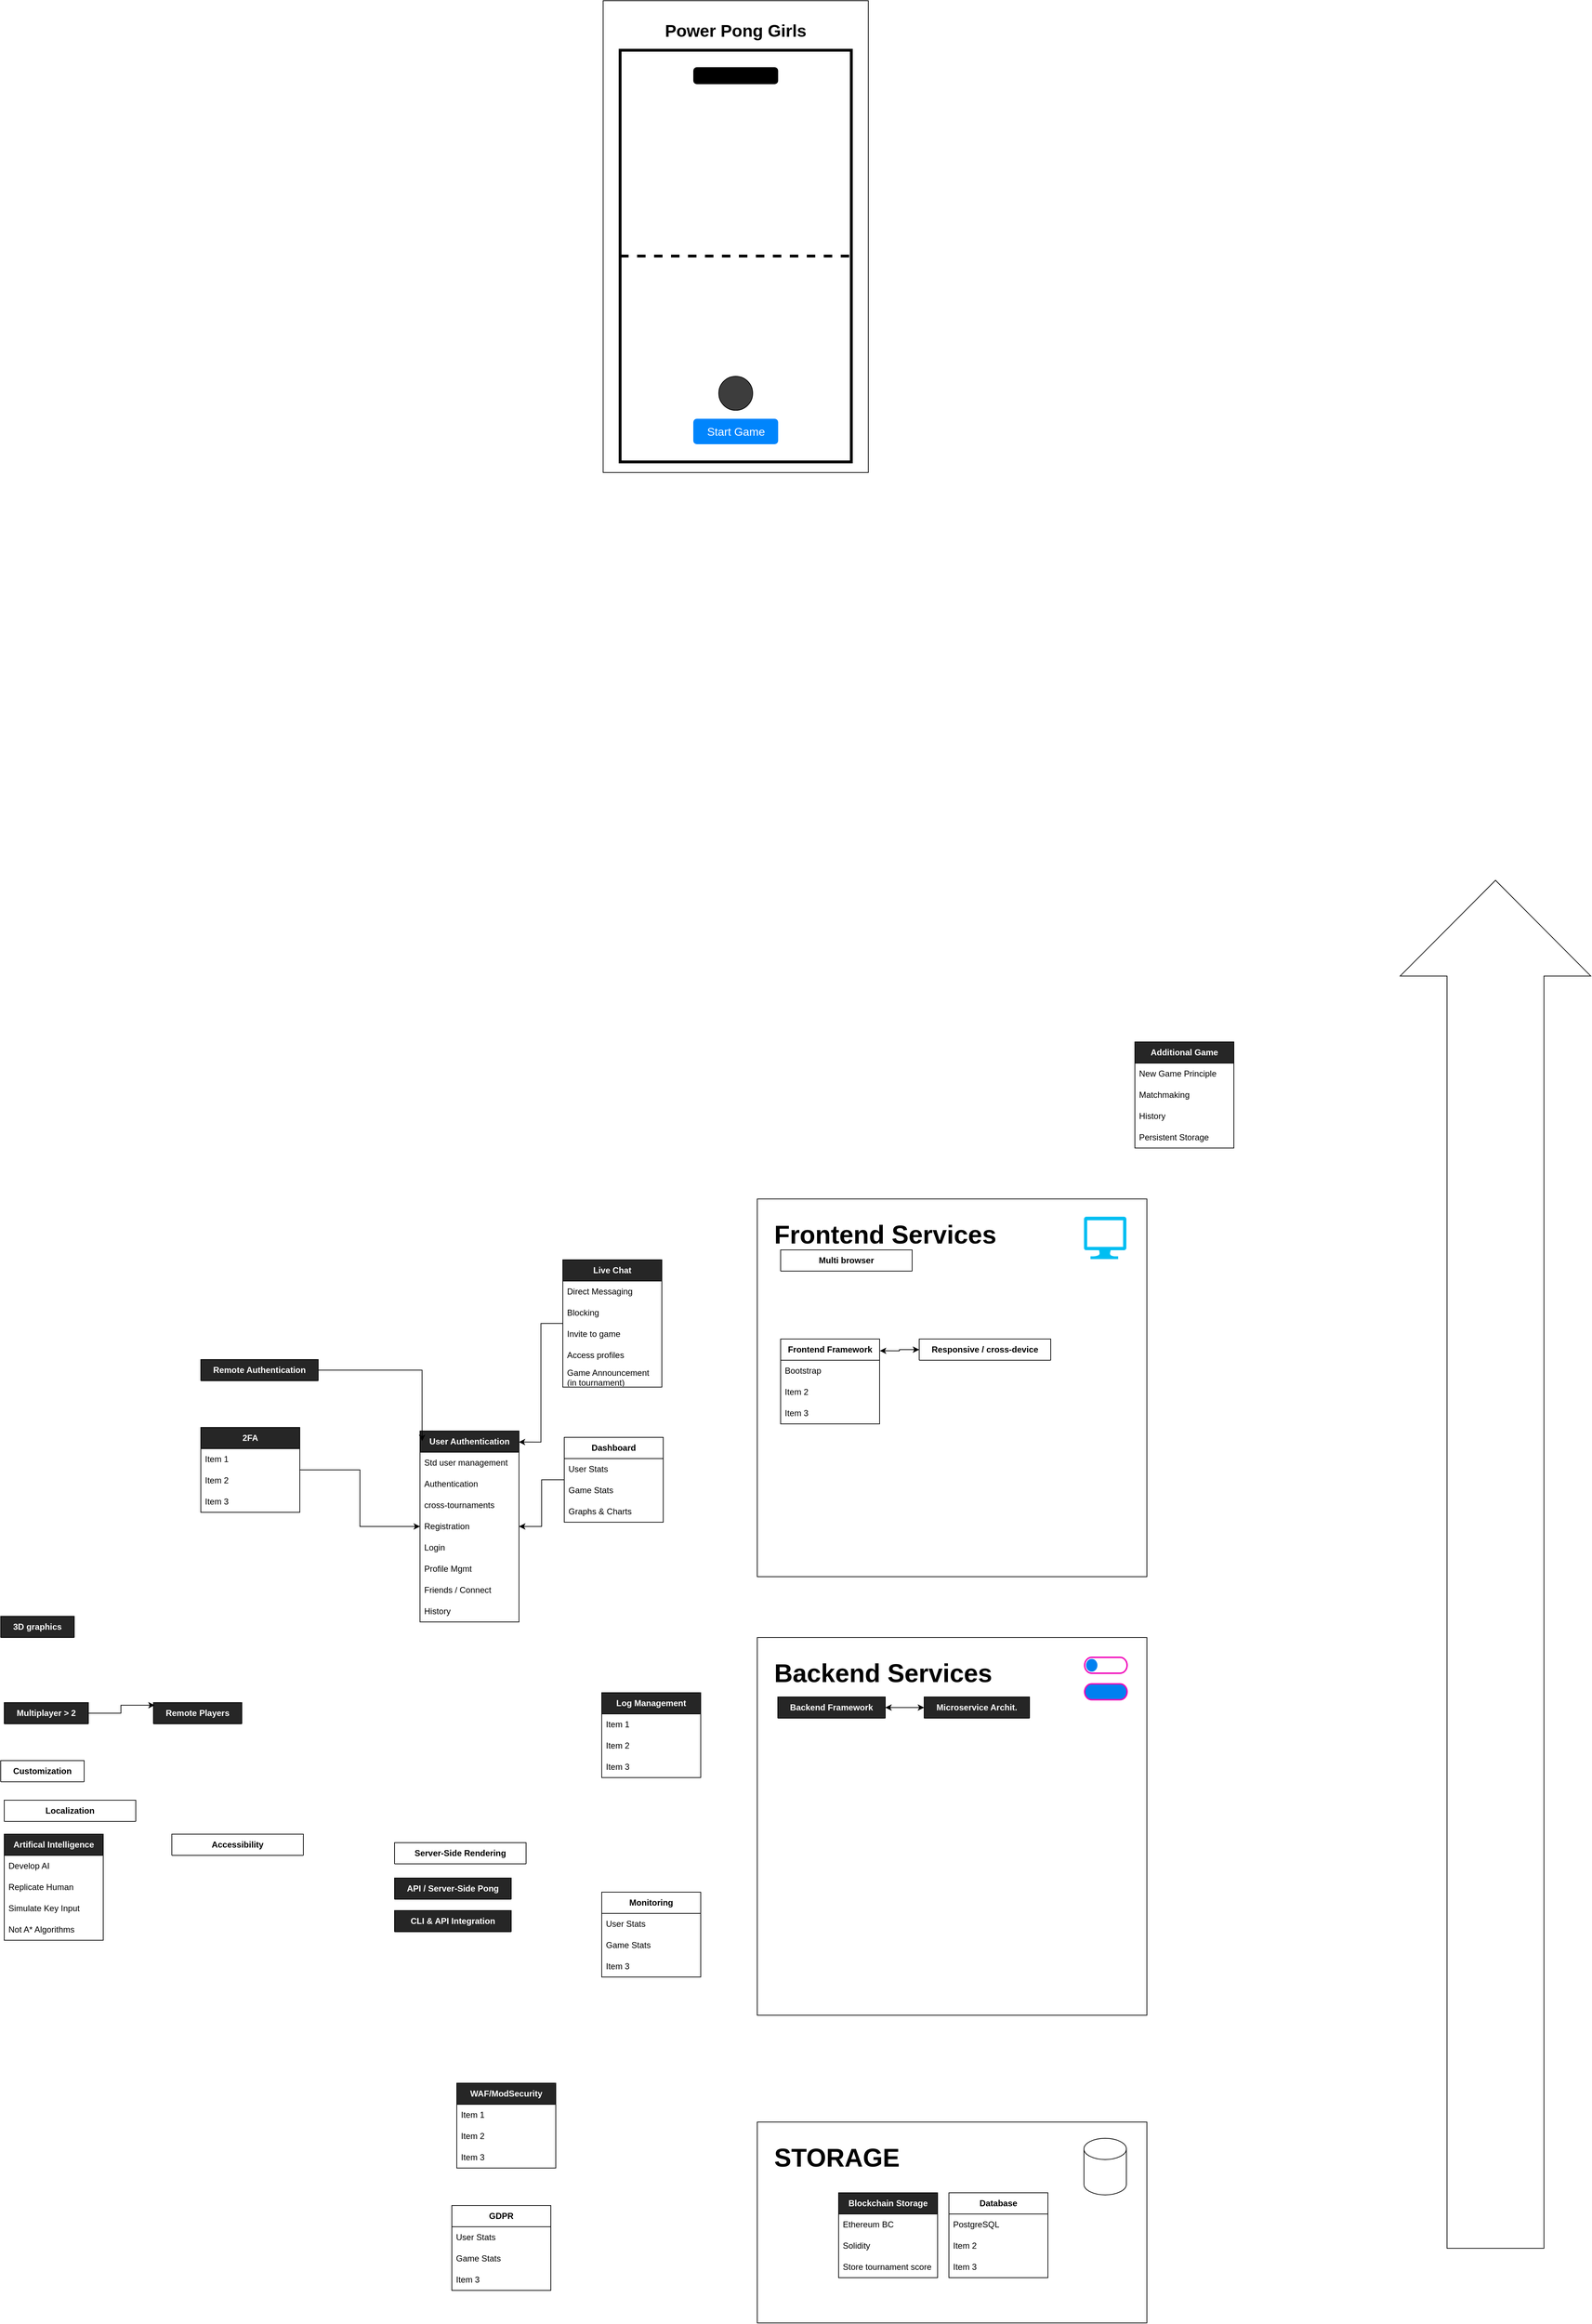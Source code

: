 <mxfile version="24.4.7" type="github">
  <diagram name="Seite-1" id="zLVV_eKc7MSiDJDmLtzi">
    <mxGraphModel dx="2225" dy="1970" grid="0" gridSize="10" guides="1" tooltips="1" connect="1" arrows="1" fold="1" page="1" pageScale="1" pageWidth="100000000" pageHeight="100000000" math="0" shadow="0">
      <root>
        <mxCell id="0" />
        <mxCell id="1" parent="0" />
        <mxCell id="GSjYGcbKK9BM40WnQwez-12" value="Frontend Services" style="rounded=0;whiteSpace=wrap;html=1;align=left;fontStyle=1;fontSize=36;verticalAlign=top;spacing=24;" vertex="1" parent="1">
          <mxGeometry x="30088" y="20568" width="551" height="534" as="geometry" />
        </mxCell>
        <mxCell id="GSjYGcbKK9BM40WnQwez-11" value="Backend Services" style="rounded=0;whiteSpace=wrap;html=1;align=left;fontStyle=1;fontSize=36;verticalAlign=top;spacing=24;" vertex="1" parent="1">
          <mxGeometry x="30088" y="21188" width="551" height="534" as="geometry" />
        </mxCell>
        <mxCell id="zLm2Q9h4xRQoBPKhVe6s-1" value="STORAGE" style="rounded=0;whiteSpace=wrap;html=1;align=left;fontStyle=1;fontSize=36;verticalAlign=top;spacing=24;" parent="1" vertex="1">
          <mxGeometry x="30088" y="21873" width="551" height="284" as="geometry" />
        </mxCell>
        <mxCell id="_RebnMUbpeD7XwFzTjEb-13" value="" style="group" parent="1" vertex="1" connectable="0">
          <mxGeometry x="29870" y="18874" width="375" height="667" as="geometry" />
        </mxCell>
        <mxCell id="_RebnMUbpeD7XwFzTjEb-12" value="" style="group" parent="_RebnMUbpeD7XwFzTjEb-13" vertex="1" connectable="0">
          <mxGeometry width="375" height="667" as="geometry" />
        </mxCell>
        <mxCell id="_RebnMUbpeD7XwFzTjEb-3" value="" style="rounded=0;whiteSpace=wrap;html=1;aspect=fixed;" parent="_RebnMUbpeD7XwFzTjEb-12" vertex="1">
          <mxGeometry width="375" height="667" as="geometry" />
        </mxCell>
        <mxCell id="_RebnMUbpeD7XwFzTjEb-5" value="&lt;h1 style=&quot;margin-top: 0px;&quot;&gt;Power Pong Girls&lt;/h1&gt;" style="text;html=1;whiteSpace=wrap;overflow=hidden;rounded=0;align=center;spacingTop=24;spacing=0;spacingLeft=24;spacingRight=24;spacingBottom=12;" parent="_RebnMUbpeD7XwFzTjEb-12" vertex="1">
          <mxGeometry width="375" height="70" as="geometry" />
        </mxCell>
        <mxCell id="_RebnMUbpeD7XwFzTjEb-11" value="" style="group" parent="_RebnMUbpeD7XwFzTjEb-13" vertex="1" connectable="0">
          <mxGeometry x="24" y="70" width="327" height="582" as="geometry" />
        </mxCell>
        <mxCell id="_RebnMUbpeD7XwFzTjEb-7" value="" style="rounded=0;whiteSpace=wrap;html=1;strokeWidth=4;glass=0;" parent="_RebnMUbpeD7XwFzTjEb-11" vertex="1">
          <mxGeometry width="327" height="582" as="geometry" />
        </mxCell>
        <mxCell id="_RebnMUbpeD7XwFzTjEb-4" value="Start Game" style="html=1;shadow=0;dashed=0;shape=mxgraph.bootstrap.rrect;rSize=5;strokeColor=none;strokeWidth=1;fillColor=#0085FC;fontColor=#FFFFFF;whiteSpace=wrap;align=center;verticalAlign=middle;spacingLeft=0;fontStyle=0;fontSize=16;spacing=5;" parent="_RebnMUbpeD7XwFzTjEb-11" vertex="1">
          <mxGeometry x="103.5" y="521" width="120" height="36" as="geometry" />
        </mxCell>
        <mxCell id="_RebnMUbpeD7XwFzTjEb-8" value="" style="html=1;shadow=0;dashed=0;shape=mxgraph.bootstrap.rrect;rSize=5;strokeColor=none;strokeWidth=1;fillColor=#000000;fontColor=#FFFFFF;whiteSpace=wrap;align=center;verticalAlign=middle;spacingLeft=0;fontStyle=0;fontSize=16;spacing=5;" parent="_RebnMUbpeD7XwFzTjEb-11" vertex="1">
          <mxGeometry x="103.5" y="24" width="120" height="24" as="geometry" />
        </mxCell>
        <mxCell id="_RebnMUbpeD7XwFzTjEb-9" value="" style="endArrow=none;dashed=1;html=1;rounded=1;exitX=0;exitY=0.5;exitDx=0;exitDy=0;entryX=1;entryY=0.5;entryDx=0;entryDy=0;strokeWidth=4;endSize=6;curved=0;" parent="_RebnMUbpeD7XwFzTjEb-11" source="_RebnMUbpeD7XwFzTjEb-7" target="_RebnMUbpeD7XwFzTjEb-7" edge="1">
          <mxGeometry width="50" height="50" relative="1" as="geometry">
            <mxPoint x="286" y="140" as="sourcePoint" />
            <mxPoint x="336" y="90" as="targetPoint" />
          </mxGeometry>
        </mxCell>
        <mxCell id="_RebnMUbpeD7XwFzTjEb-10" value="" style="ellipse;whiteSpace=wrap;html=1;aspect=fixed;fillColor=#3D3D3D;" parent="_RebnMUbpeD7XwFzTjEb-11" vertex="1">
          <mxGeometry x="139.5" y="461" width="48" height="48" as="geometry" />
        </mxCell>
        <mxCell id="_RebnMUbpeD7XwFzTjEb-157" style="edgeStyle=orthogonalEdgeStyle;rounded=0;orthogonalLoop=1;jettySize=auto;html=1;startArrow=classic;startFill=1;" parent="1" source="_RebnMUbpeD7XwFzTjEb-14" target="_RebnMUbpeD7XwFzTjEb-87" edge="1">
          <mxGeometry relative="1" as="geometry" />
        </mxCell>
        <mxCell id="_RebnMUbpeD7XwFzTjEb-14" value="&lt;b&gt;&lt;font color=&quot;#ffffff&quot;&gt;Backend Framework&lt;/font&gt;&lt;/b&gt;" style="swimlane;fontStyle=0;childLayout=stackLayout;horizontal=1;startSize=30;horizontalStack=0;resizeParent=1;resizeParentMax=0;resizeLast=0;collapsible=1;marginBottom=0;whiteSpace=wrap;html=1;fillColor=#262626;" parent="1" vertex="1" collapsed="1">
          <mxGeometry x="30117" y="21272" width="152" height="30" as="geometry">
            <mxRectangle x="30117" y="21272" width="140" height="120" as="alternateBounds" />
          </mxGeometry>
        </mxCell>
        <mxCell id="_RebnMUbpeD7XwFzTjEb-15" value="Django" style="text;strokeColor=none;fillColor=none;align=left;verticalAlign=middle;spacingLeft=4;spacingRight=4;overflow=hidden;points=[[0,0.5],[1,0.5]];portConstraint=eastwest;rotatable=0;whiteSpace=wrap;html=1;" parent="_RebnMUbpeD7XwFzTjEb-14" vertex="1">
          <mxGeometry y="30" width="140" height="30" as="geometry" />
        </mxCell>
        <mxCell id="_RebnMUbpeD7XwFzTjEb-16" value="Item 2" style="text;strokeColor=none;fillColor=none;align=left;verticalAlign=middle;spacingLeft=4;spacingRight=4;overflow=hidden;points=[[0,0.5],[1,0.5]];portConstraint=eastwest;rotatable=0;whiteSpace=wrap;html=1;" parent="_RebnMUbpeD7XwFzTjEb-14" vertex="1">
          <mxGeometry y="60" width="140" height="30" as="geometry" />
        </mxCell>
        <mxCell id="_RebnMUbpeD7XwFzTjEb-17" value="Item 3" style="text;strokeColor=none;fillColor=none;align=left;verticalAlign=middle;spacingLeft=4;spacingRight=4;overflow=hidden;points=[[0,0.5],[1,0.5]];portConstraint=eastwest;rotatable=0;whiteSpace=wrap;html=1;" parent="_RebnMUbpeD7XwFzTjEb-14" vertex="1">
          <mxGeometry y="90" width="140" height="30" as="geometry" />
        </mxCell>
        <mxCell id="_RebnMUbpeD7XwFzTjEb-18" value="&lt;b&gt;Frontend Framework&lt;/b&gt;" style="swimlane;fontStyle=0;childLayout=stackLayout;horizontal=1;startSize=30;horizontalStack=0;resizeParent=1;resizeParentMax=0;resizeLast=0;collapsible=1;marginBottom=0;whiteSpace=wrap;html=1;" parent="1" vertex="1">
          <mxGeometry x="30121" y="20766" width="140" height="120" as="geometry" />
        </mxCell>
        <mxCell id="_RebnMUbpeD7XwFzTjEb-19" value="Bootstrap" style="text;strokeColor=none;fillColor=none;align=left;verticalAlign=middle;spacingLeft=4;spacingRight=4;overflow=hidden;points=[[0,0.5],[1,0.5]];portConstraint=eastwest;rotatable=0;whiteSpace=wrap;html=1;" parent="_RebnMUbpeD7XwFzTjEb-18" vertex="1">
          <mxGeometry y="30" width="140" height="30" as="geometry" />
        </mxCell>
        <mxCell id="_RebnMUbpeD7XwFzTjEb-20" value="Item 2" style="text;strokeColor=none;fillColor=none;align=left;verticalAlign=middle;spacingLeft=4;spacingRight=4;overflow=hidden;points=[[0,0.5],[1,0.5]];portConstraint=eastwest;rotatable=0;whiteSpace=wrap;html=1;" parent="_RebnMUbpeD7XwFzTjEb-18" vertex="1">
          <mxGeometry y="60" width="140" height="30" as="geometry" />
        </mxCell>
        <mxCell id="_RebnMUbpeD7XwFzTjEb-21" value="Item 3" style="text;strokeColor=none;fillColor=none;align=left;verticalAlign=middle;spacingLeft=4;spacingRight=4;overflow=hidden;points=[[0,0.5],[1,0.5]];portConstraint=eastwest;rotatable=0;whiteSpace=wrap;html=1;" parent="_RebnMUbpeD7XwFzTjEb-18" vertex="1">
          <mxGeometry y="90" width="140" height="30" as="geometry" />
        </mxCell>
        <mxCell id="_RebnMUbpeD7XwFzTjEb-22" value="&lt;b&gt;Database&lt;/b&gt;" style="swimlane;fontStyle=0;childLayout=stackLayout;horizontal=1;startSize=30;horizontalStack=0;resizeParent=1;resizeParentMax=0;resizeLast=0;collapsible=1;marginBottom=0;whiteSpace=wrap;html=1;" parent="1" vertex="1">
          <mxGeometry x="30359" y="21973" width="140" height="120" as="geometry" />
        </mxCell>
        <mxCell id="_RebnMUbpeD7XwFzTjEb-23" value="PostgreSQL" style="text;strokeColor=none;fillColor=none;align=left;verticalAlign=middle;spacingLeft=4;spacingRight=4;overflow=hidden;points=[[0,0.5],[1,0.5]];portConstraint=eastwest;rotatable=0;whiteSpace=wrap;html=1;" parent="_RebnMUbpeD7XwFzTjEb-22" vertex="1">
          <mxGeometry y="30" width="140" height="30" as="geometry" />
        </mxCell>
        <mxCell id="_RebnMUbpeD7XwFzTjEb-24" value="Item 2" style="text;strokeColor=none;fillColor=none;align=left;verticalAlign=middle;spacingLeft=4;spacingRight=4;overflow=hidden;points=[[0,0.5],[1,0.5]];portConstraint=eastwest;rotatable=0;whiteSpace=wrap;html=1;" parent="_RebnMUbpeD7XwFzTjEb-22" vertex="1">
          <mxGeometry y="60" width="140" height="30" as="geometry" />
        </mxCell>
        <mxCell id="_RebnMUbpeD7XwFzTjEb-25" value="Item 3" style="text;strokeColor=none;fillColor=none;align=left;verticalAlign=middle;spacingLeft=4;spacingRight=4;overflow=hidden;points=[[0,0.5],[1,0.5]];portConstraint=eastwest;rotatable=0;whiteSpace=wrap;html=1;" parent="_RebnMUbpeD7XwFzTjEb-22" vertex="1">
          <mxGeometry y="90" width="140" height="30" as="geometry" />
        </mxCell>
        <mxCell id="_RebnMUbpeD7XwFzTjEb-27" value="&lt;b&gt;&lt;font color=&quot;#ffffff&quot;&gt;Blockchain Storage&lt;/font&gt;&lt;/b&gt;" style="swimlane;fontStyle=0;childLayout=stackLayout;horizontal=1;startSize=30;horizontalStack=0;resizeParent=1;resizeParentMax=0;resizeLast=0;collapsible=1;marginBottom=0;whiteSpace=wrap;html=1;fillColor=#262626;" parent="1" vertex="1">
          <mxGeometry x="30203" y="21973" width="140" height="120" as="geometry" />
        </mxCell>
        <mxCell id="_RebnMUbpeD7XwFzTjEb-28" value="Ethereum BC" style="text;strokeColor=none;fillColor=none;align=left;verticalAlign=middle;spacingLeft=4;spacingRight=4;overflow=hidden;points=[[0,0.5],[1,0.5]];portConstraint=eastwest;rotatable=0;whiteSpace=wrap;html=1;" parent="_RebnMUbpeD7XwFzTjEb-27" vertex="1">
          <mxGeometry y="30" width="140" height="30" as="geometry" />
        </mxCell>
        <mxCell id="_RebnMUbpeD7XwFzTjEb-29" value="Solidity" style="text;strokeColor=none;fillColor=none;align=left;verticalAlign=middle;spacingLeft=4;spacingRight=4;overflow=hidden;points=[[0,0.5],[1,0.5]];portConstraint=eastwest;rotatable=0;whiteSpace=wrap;html=1;" parent="_RebnMUbpeD7XwFzTjEb-27" vertex="1">
          <mxGeometry y="60" width="140" height="30" as="geometry" />
        </mxCell>
        <mxCell id="_RebnMUbpeD7XwFzTjEb-30" value="Store tournament score" style="text;strokeColor=none;fillColor=none;align=left;verticalAlign=middle;spacingLeft=4;spacingRight=4;overflow=hidden;points=[[0,0.5],[1,0.5]];portConstraint=eastwest;rotatable=0;whiteSpace=wrap;html=1;" parent="_RebnMUbpeD7XwFzTjEb-27" vertex="1">
          <mxGeometry y="90" width="140" height="30" as="geometry" />
        </mxCell>
        <mxCell id="_RebnMUbpeD7XwFzTjEb-31" value="&lt;font color=&quot;#ffffff&quot;&gt;&lt;b&gt;User Authentication&lt;/b&gt;&lt;/font&gt;" style="swimlane;fontStyle=0;childLayout=stackLayout;horizontal=1;startSize=30;horizontalStack=0;resizeParent=1;resizeParentMax=0;resizeLast=0;collapsible=1;marginBottom=0;whiteSpace=wrap;html=1;fillColor=#262626;" parent="1" vertex="1">
          <mxGeometry x="29611" y="20896" width="140" height="270" as="geometry" />
        </mxCell>
        <mxCell id="_RebnMUbpeD7XwFzTjEb-32" value="Std user management" style="text;strokeColor=none;fillColor=none;align=left;verticalAlign=middle;spacingLeft=4;spacingRight=4;overflow=hidden;points=[[0,0.5],[1,0.5]];portConstraint=eastwest;rotatable=0;whiteSpace=wrap;html=1;" parent="_RebnMUbpeD7XwFzTjEb-31" vertex="1">
          <mxGeometry y="30" width="140" height="30" as="geometry" />
        </mxCell>
        <mxCell id="_RebnMUbpeD7XwFzTjEb-33" value="Authentication" style="text;strokeColor=none;fillColor=none;align=left;verticalAlign=middle;spacingLeft=4;spacingRight=4;overflow=hidden;points=[[0,0.5],[1,0.5]];portConstraint=eastwest;rotatable=0;whiteSpace=wrap;html=1;" parent="_RebnMUbpeD7XwFzTjEb-31" vertex="1">
          <mxGeometry y="60" width="140" height="30" as="geometry" />
        </mxCell>
        <mxCell id="_RebnMUbpeD7XwFzTjEb-34" value="cross-tournaments" style="text;strokeColor=none;fillColor=none;align=left;verticalAlign=middle;spacingLeft=4;spacingRight=4;overflow=hidden;points=[[0,0.5],[1,0.5]];portConstraint=eastwest;rotatable=0;whiteSpace=wrap;html=1;" parent="_RebnMUbpeD7XwFzTjEb-31" vertex="1">
          <mxGeometry y="90" width="140" height="30" as="geometry" />
        </mxCell>
        <mxCell id="_RebnMUbpeD7XwFzTjEb-143" value="Registration" style="text;strokeColor=none;fillColor=none;align=left;verticalAlign=middle;spacingLeft=4;spacingRight=4;overflow=hidden;points=[[0,0.5],[1,0.5]];portConstraint=eastwest;rotatable=0;whiteSpace=wrap;html=1;" parent="_RebnMUbpeD7XwFzTjEb-31" vertex="1">
          <mxGeometry y="120" width="140" height="30" as="geometry" />
        </mxCell>
        <mxCell id="_RebnMUbpeD7XwFzTjEb-144" value="Login" style="text;strokeColor=none;fillColor=none;align=left;verticalAlign=middle;spacingLeft=4;spacingRight=4;overflow=hidden;points=[[0,0.5],[1,0.5]];portConstraint=eastwest;rotatable=0;whiteSpace=wrap;html=1;" parent="_RebnMUbpeD7XwFzTjEb-31" vertex="1">
          <mxGeometry y="150" width="140" height="30" as="geometry" />
        </mxCell>
        <mxCell id="_RebnMUbpeD7XwFzTjEb-145" value="Profile Mgmt" style="text;strokeColor=none;fillColor=none;align=left;verticalAlign=middle;spacingLeft=4;spacingRight=4;overflow=hidden;points=[[0,0.5],[1,0.5]];portConstraint=eastwest;rotatable=0;whiteSpace=wrap;html=1;" parent="_RebnMUbpeD7XwFzTjEb-31" vertex="1">
          <mxGeometry y="180" width="140" height="30" as="geometry" />
        </mxCell>
        <mxCell id="_RebnMUbpeD7XwFzTjEb-146" value="Friends / Connect" style="text;strokeColor=none;fillColor=none;align=left;verticalAlign=middle;spacingLeft=4;spacingRight=4;overflow=hidden;points=[[0,0.5],[1,0.5]];portConstraint=eastwest;rotatable=0;whiteSpace=wrap;html=1;" parent="_RebnMUbpeD7XwFzTjEb-31" vertex="1">
          <mxGeometry y="210" width="140" height="30" as="geometry" />
        </mxCell>
        <mxCell id="_RebnMUbpeD7XwFzTjEb-147" value="History" style="text;strokeColor=none;fillColor=none;align=left;verticalAlign=middle;spacingLeft=4;spacingRight=4;overflow=hidden;points=[[0,0.5],[1,0.5]];portConstraint=eastwest;rotatable=0;whiteSpace=wrap;html=1;" parent="_RebnMUbpeD7XwFzTjEb-31" vertex="1">
          <mxGeometry y="240" width="140" height="30" as="geometry" />
        </mxCell>
        <mxCell id="_RebnMUbpeD7XwFzTjEb-35" value="&lt;font color=&quot;#ffffff&quot;&gt;&lt;b&gt;Remote Authentication&lt;/b&gt;&lt;/font&gt;" style="swimlane;fontStyle=0;childLayout=stackLayout;horizontal=1;startSize=30;horizontalStack=0;resizeParent=1;resizeParentMax=0;resizeLast=0;collapsible=1;marginBottom=0;whiteSpace=wrap;html=1;fillColor=#262626;" parent="1" vertex="1" collapsed="1">
          <mxGeometry x="29301" y="20795" width="166" height="30" as="geometry">
            <mxRectangle x="29869" y="21034" width="140" height="60" as="alternateBounds" />
          </mxGeometry>
        </mxCell>
        <mxCell id="_RebnMUbpeD7XwFzTjEb-36" value="OAuth with 42" style="text;strokeColor=none;fillColor=none;align=left;verticalAlign=middle;spacingLeft=4;spacingRight=4;overflow=hidden;points=[[0,0.5],[1,0.5]];portConstraint=eastwest;rotatable=0;whiteSpace=wrap;html=1;" parent="_RebnMUbpeD7XwFzTjEb-35" vertex="1">
          <mxGeometry y="30" width="140" height="30" as="geometry" />
        </mxCell>
        <mxCell id="_RebnMUbpeD7XwFzTjEb-39" value="&lt;b&gt;&lt;font color=&quot;#ffffff&quot;&gt;Remote Players&lt;/font&gt;&lt;/b&gt;" style="swimlane;fontStyle=0;childLayout=stackLayout;horizontal=1;startSize=30;horizontalStack=0;resizeParent=1;resizeParentMax=0;resizeLast=0;collapsible=1;marginBottom=0;whiteSpace=wrap;html=1;fillColor=#262626;" parent="1" vertex="1" collapsed="1">
          <mxGeometry x="29234" y="21280" width="125" height="30" as="geometry">
            <mxRectangle x="30803" y="21352" width="140" height="120" as="alternateBounds" />
          </mxGeometry>
        </mxCell>
        <mxCell id="_RebnMUbpeD7XwFzTjEb-40" value="Item 1" style="text;strokeColor=none;fillColor=none;align=left;verticalAlign=middle;spacingLeft=4;spacingRight=4;overflow=hidden;points=[[0,0.5],[1,0.5]];portConstraint=eastwest;rotatable=0;whiteSpace=wrap;html=1;" parent="_RebnMUbpeD7XwFzTjEb-39" vertex="1">
          <mxGeometry y="30" width="140" height="30" as="geometry" />
        </mxCell>
        <mxCell id="_RebnMUbpeD7XwFzTjEb-41" value="Item 2" style="text;strokeColor=none;fillColor=none;align=left;verticalAlign=middle;spacingLeft=4;spacingRight=4;overflow=hidden;points=[[0,0.5],[1,0.5]];portConstraint=eastwest;rotatable=0;whiteSpace=wrap;html=1;" parent="_RebnMUbpeD7XwFzTjEb-39" vertex="1">
          <mxGeometry y="60" width="140" height="30" as="geometry" />
        </mxCell>
        <mxCell id="_RebnMUbpeD7XwFzTjEb-42" value="Item 3" style="text;strokeColor=none;fillColor=none;align=left;verticalAlign=middle;spacingLeft=4;spacingRight=4;overflow=hidden;points=[[0,0.5],[1,0.5]];portConstraint=eastwest;rotatable=0;whiteSpace=wrap;html=1;" parent="_RebnMUbpeD7XwFzTjEb-39" vertex="1">
          <mxGeometry y="90" width="140" height="30" as="geometry" />
        </mxCell>
        <mxCell id="_RebnMUbpeD7XwFzTjEb-43" value="&lt;b&gt;&lt;font color=&quot;#ffffff&quot;&gt;Multiplayer &amp;gt; 2&lt;/font&gt;&lt;/b&gt;" style="swimlane;fontStyle=0;childLayout=stackLayout;horizontal=1;startSize=30;horizontalStack=0;resizeParent=1;resizeParentMax=0;resizeLast=0;collapsible=1;marginBottom=0;whiteSpace=wrap;html=1;fillColor=#262626;" parent="1" vertex="1" collapsed="1">
          <mxGeometry x="29023" y="21280" width="119" height="30" as="geometry">
            <mxRectangle x="30592" y="21352" width="140" height="120" as="alternateBounds" />
          </mxGeometry>
        </mxCell>
        <mxCell id="_RebnMUbpeD7XwFzTjEb-44" value="Item 1" style="text;strokeColor=none;fillColor=none;align=left;verticalAlign=middle;spacingLeft=4;spacingRight=4;overflow=hidden;points=[[0,0.5],[1,0.5]];portConstraint=eastwest;rotatable=0;whiteSpace=wrap;html=1;" parent="_RebnMUbpeD7XwFzTjEb-43" vertex="1">
          <mxGeometry y="30" width="140" height="30" as="geometry" />
        </mxCell>
        <mxCell id="_RebnMUbpeD7XwFzTjEb-45" value="Item 2" style="text;strokeColor=none;fillColor=none;align=left;verticalAlign=middle;spacingLeft=4;spacingRight=4;overflow=hidden;points=[[0,0.5],[1,0.5]];portConstraint=eastwest;rotatable=0;whiteSpace=wrap;html=1;" parent="_RebnMUbpeD7XwFzTjEb-43" vertex="1">
          <mxGeometry y="60" width="140" height="30" as="geometry" />
        </mxCell>
        <mxCell id="_RebnMUbpeD7XwFzTjEb-46" value="Item 3" style="text;strokeColor=none;fillColor=none;align=left;verticalAlign=middle;spacingLeft=4;spacingRight=4;overflow=hidden;points=[[0,0.5],[1,0.5]];portConstraint=eastwest;rotatable=0;whiteSpace=wrap;html=1;" parent="_RebnMUbpeD7XwFzTjEb-43" vertex="1">
          <mxGeometry y="90" width="140" height="30" as="geometry" />
        </mxCell>
        <mxCell id="_RebnMUbpeD7XwFzTjEb-47" value="&lt;font color=&quot;#ffffff&quot;&gt;&lt;b&gt;Additional Game&lt;/b&gt;&lt;/font&gt;" style="swimlane;fontStyle=0;childLayout=stackLayout;horizontal=1;startSize=30;horizontalStack=0;resizeParent=1;resizeParentMax=0;resizeLast=0;collapsible=1;marginBottom=0;whiteSpace=wrap;html=1;fillColor=#262626;" parent="1" vertex="1">
          <mxGeometry x="30622" y="20346" width="140" height="150" as="geometry" />
        </mxCell>
        <mxCell id="_RebnMUbpeD7XwFzTjEb-48" value="New Game Principle" style="text;strokeColor=none;fillColor=none;align=left;verticalAlign=middle;spacingLeft=4;spacingRight=4;overflow=hidden;points=[[0,0.5],[1,0.5]];portConstraint=eastwest;rotatable=0;whiteSpace=wrap;html=1;" parent="_RebnMUbpeD7XwFzTjEb-47" vertex="1">
          <mxGeometry y="30" width="140" height="30" as="geometry" />
        </mxCell>
        <mxCell id="_RebnMUbpeD7XwFzTjEb-49" value="Matchmaking" style="text;strokeColor=none;fillColor=none;align=left;verticalAlign=middle;spacingLeft=4;spacingRight=4;overflow=hidden;points=[[0,0.5],[1,0.5]];portConstraint=eastwest;rotatable=0;whiteSpace=wrap;html=1;" parent="_RebnMUbpeD7XwFzTjEb-47" vertex="1">
          <mxGeometry y="60" width="140" height="30" as="geometry" />
        </mxCell>
        <mxCell id="_RebnMUbpeD7XwFzTjEb-50" value="History" style="text;strokeColor=none;fillColor=none;align=left;verticalAlign=middle;spacingLeft=4;spacingRight=4;overflow=hidden;points=[[0,0.5],[1,0.5]];portConstraint=eastwest;rotatable=0;whiteSpace=wrap;html=1;" parent="_RebnMUbpeD7XwFzTjEb-47" vertex="1">
          <mxGeometry y="90" width="140" height="30" as="geometry" />
        </mxCell>
        <mxCell id="_RebnMUbpeD7XwFzTjEb-152" value="Persistent Storage" style="text;strokeColor=none;fillColor=none;align=left;verticalAlign=middle;spacingLeft=4;spacingRight=4;overflow=hidden;points=[[0,0.5],[1,0.5]];portConstraint=eastwest;rotatable=0;whiteSpace=wrap;html=1;" parent="_RebnMUbpeD7XwFzTjEb-47" vertex="1">
          <mxGeometry y="120" width="140" height="30" as="geometry" />
        </mxCell>
        <mxCell id="_RebnMUbpeD7XwFzTjEb-51" value="&lt;b&gt;Customization&lt;/b&gt;" style="swimlane;fontStyle=0;childLayout=stackLayout;horizontal=1;startSize=30;horizontalStack=0;resizeParent=1;resizeParentMax=0;resizeLast=0;collapsible=1;marginBottom=0;whiteSpace=wrap;html=1;" parent="1" vertex="1" collapsed="1">
          <mxGeometry x="29018" y="21362" width="118" height="30" as="geometry">
            <mxRectangle x="30405" y="20743" width="140" height="150" as="alternateBounds" />
          </mxGeometry>
        </mxCell>
        <mxCell id="_RebnMUbpeD7XwFzTjEb-52" value="User can choose" style="text;strokeColor=none;fillColor=none;align=left;verticalAlign=middle;spacingLeft=4;spacingRight=4;overflow=hidden;points=[[0,0.5],[1,0.5]];portConstraint=eastwest;rotatable=0;whiteSpace=wrap;html=1;" parent="_RebnMUbpeD7XwFzTjEb-51" vertex="1">
          <mxGeometry y="30" width="140" height="30" as="geometry" />
        </mxCell>
        <mxCell id="_RebnMUbpeD7XwFzTjEb-53" value="Themes / Features" style="text;strokeColor=none;fillColor=none;align=left;verticalAlign=middle;spacingLeft=4;spacingRight=4;overflow=hidden;points=[[0,0.5],[1,0.5]];portConstraint=eastwest;rotatable=0;whiteSpace=wrap;html=1;" parent="_RebnMUbpeD7XwFzTjEb-51" vertex="1">
          <mxGeometry y="60" width="140" height="30" as="geometry" />
        </mxCell>
        <mxCell id="_RebnMUbpeD7XwFzTjEb-54" value="Applicipal on all games" style="text;strokeColor=none;fillColor=none;align=left;verticalAlign=middle;spacingLeft=4;spacingRight=4;overflow=hidden;points=[[0,0.5],[1,0.5]];portConstraint=eastwest;rotatable=0;whiteSpace=wrap;html=1;" parent="_RebnMUbpeD7XwFzTjEb-51" vertex="1">
          <mxGeometry y="90" width="140" height="30" as="geometry" />
        </mxCell>
        <mxCell id="_RebnMUbpeD7XwFzTjEb-153" value="Introduce Menu / Settings" style="text;strokeColor=none;fillColor=none;align=left;verticalAlign=middle;spacingLeft=4;spacingRight=4;overflow=hidden;points=[[0,0.5],[1,0.5]];portConstraint=eastwest;rotatable=0;whiteSpace=wrap;html=1;" parent="_RebnMUbpeD7XwFzTjEb-51" vertex="1">
          <mxGeometry y="120" width="140" height="30" as="geometry" />
        </mxCell>
        <mxCell id="_RebnMUbpeD7XwFzTjEb-55" value="&lt;b&gt;&lt;font color=&quot;#ffffff&quot;&gt;Live Chat&lt;/font&gt;&lt;/b&gt;" style="swimlane;fontStyle=0;childLayout=stackLayout;horizontal=1;startSize=30;horizontalStack=0;resizeParent=1;resizeParentMax=0;resizeLast=0;collapsible=1;marginBottom=0;whiteSpace=wrap;html=1;fillColor=#262626;" parent="1" vertex="1">
          <mxGeometry x="29813" y="20654" width="140" height="180" as="geometry">
            <mxRectangle x="29707" y="20795" width="89" height="30" as="alternateBounds" />
          </mxGeometry>
        </mxCell>
        <mxCell id="_RebnMUbpeD7XwFzTjEb-56" value="Direct Messaging" style="text;strokeColor=none;fillColor=none;align=left;verticalAlign=middle;spacingLeft=4;spacingRight=4;overflow=hidden;points=[[0,0.5],[1,0.5]];portConstraint=eastwest;rotatable=0;whiteSpace=wrap;html=1;" parent="_RebnMUbpeD7XwFzTjEb-55" vertex="1">
          <mxGeometry y="30" width="140" height="30" as="geometry" />
        </mxCell>
        <mxCell id="_RebnMUbpeD7XwFzTjEb-57" value="Blocking" style="text;strokeColor=none;fillColor=none;align=left;verticalAlign=middle;spacingLeft=4;spacingRight=4;overflow=hidden;points=[[0,0.5],[1,0.5]];portConstraint=eastwest;rotatable=0;whiteSpace=wrap;html=1;" parent="_RebnMUbpeD7XwFzTjEb-55" vertex="1">
          <mxGeometry y="60" width="140" height="30" as="geometry" />
        </mxCell>
        <mxCell id="_RebnMUbpeD7XwFzTjEb-58" value="Invite to game" style="text;strokeColor=none;fillColor=none;align=left;verticalAlign=middle;spacingLeft=4;spacingRight=4;overflow=hidden;points=[[0,0.5],[1,0.5]];portConstraint=eastwest;rotatable=0;whiteSpace=wrap;html=1;" parent="_RebnMUbpeD7XwFzTjEb-55" vertex="1">
          <mxGeometry y="90" width="140" height="30" as="geometry" />
        </mxCell>
        <mxCell id="_RebnMUbpeD7XwFzTjEb-160" value="Access profiles" style="text;strokeColor=none;fillColor=none;align=left;verticalAlign=middle;spacingLeft=4;spacingRight=4;overflow=hidden;points=[[0,0.5],[1,0.5]];portConstraint=eastwest;rotatable=0;whiteSpace=wrap;html=1;" parent="_RebnMUbpeD7XwFzTjEb-55" vertex="1">
          <mxGeometry y="120" width="140" height="30" as="geometry" />
        </mxCell>
        <mxCell id="_RebnMUbpeD7XwFzTjEb-161" value="Game Announcement (in tournament)" style="text;strokeColor=none;fillColor=none;align=left;verticalAlign=middle;spacingLeft=4;spacingRight=4;overflow=hidden;points=[[0,0.5],[1,0.5]];portConstraint=eastwest;rotatable=0;whiteSpace=wrap;html=1;" parent="_RebnMUbpeD7XwFzTjEb-55" vertex="1">
          <mxGeometry y="150" width="140" height="30" as="geometry" />
        </mxCell>
        <mxCell id="_RebnMUbpeD7XwFzTjEb-59" value="&lt;b&gt;&lt;font color=&quot;#ffffff&quot;&gt;Artifical Intelligence&lt;/font&gt;&lt;/b&gt;" style="swimlane;fontStyle=0;childLayout=stackLayout;horizontal=1;startSize=30;horizontalStack=0;resizeParent=1;resizeParentMax=0;resizeLast=0;collapsible=1;marginBottom=0;whiteSpace=wrap;html=1;fillColor=#262626;" parent="1" vertex="1">
          <mxGeometry x="29023" y="21466" width="140" height="150" as="geometry" />
        </mxCell>
        <mxCell id="_RebnMUbpeD7XwFzTjEb-60" value="Develop AI" style="text;strokeColor=none;fillColor=none;align=left;verticalAlign=middle;spacingLeft=4;spacingRight=4;overflow=hidden;points=[[0,0.5],[1,0.5]];portConstraint=eastwest;rotatable=0;whiteSpace=wrap;html=1;" parent="_RebnMUbpeD7XwFzTjEb-59" vertex="1">
          <mxGeometry y="30" width="140" height="30" as="geometry" />
        </mxCell>
        <mxCell id="_RebnMUbpeD7XwFzTjEb-61" value="Replicate Human" style="text;strokeColor=none;fillColor=none;align=left;verticalAlign=middle;spacingLeft=4;spacingRight=4;overflow=hidden;points=[[0,0.5],[1,0.5]];portConstraint=eastwest;rotatable=0;whiteSpace=wrap;html=1;" parent="_RebnMUbpeD7XwFzTjEb-59" vertex="1">
          <mxGeometry y="60" width="140" height="30" as="geometry" />
        </mxCell>
        <mxCell id="_RebnMUbpeD7XwFzTjEb-62" value="Simulate Key Input" style="text;strokeColor=none;fillColor=none;align=left;verticalAlign=middle;spacingLeft=4;spacingRight=4;overflow=hidden;points=[[0,0.5],[1,0.5]];portConstraint=eastwest;rotatable=0;whiteSpace=wrap;html=1;" parent="_RebnMUbpeD7XwFzTjEb-59" vertex="1">
          <mxGeometry y="90" width="140" height="30" as="geometry" />
        </mxCell>
        <mxCell id="_RebnMUbpeD7XwFzTjEb-163" value="Not A* Algorithms" style="text;strokeColor=none;fillColor=none;align=left;verticalAlign=middle;spacingLeft=4;spacingRight=4;overflow=hidden;points=[[0,0.5],[1,0.5]];portConstraint=eastwest;rotatable=0;whiteSpace=wrap;html=1;" parent="_RebnMUbpeD7XwFzTjEb-59" vertex="1">
          <mxGeometry y="120" width="140" height="30" as="geometry" />
        </mxCell>
        <mxCell id="GSjYGcbKK9BM40WnQwez-4" style="edgeStyle=orthogonalEdgeStyle;rounded=0;orthogonalLoop=1;jettySize=auto;html=1;" edge="1" parent="1" source="_RebnMUbpeD7XwFzTjEb-63" target="_RebnMUbpeD7XwFzTjEb-31">
          <mxGeometry relative="1" as="geometry" />
        </mxCell>
        <mxCell id="_RebnMUbpeD7XwFzTjEb-63" value="&lt;b&gt;Dashboard&lt;/b&gt;" style="swimlane;fontStyle=0;childLayout=stackLayout;horizontal=1;startSize=30;horizontalStack=0;resizeParent=1;resizeParentMax=0;resizeLast=0;collapsible=1;marginBottom=0;whiteSpace=wrap;html=1;" parent="1" vertex="1">
          <mxGeometry x="29815" y="20905" width="140" height="120" as="geometry" />
        </mxCell>
        <mxCell id="_RebnMUbpeD7XwFzTjEb-64" value="User Stats" style="text;strokeColor=none;fillColor=none;align=left;verticalAlign=middle;spacingLeft=4;spacingRight=4;overflow=hidden;points=[[0,0.5],[1,0.5]];portConstraint=eastwest;rotatable=0;whiteSpace=wrap;html=1;" parent="_RebnMUbpeD7XwFzTjEb-63" vertex="1">
          <mxGeometry y="30" width="140" height="30" as="geometry" />
        </mxCell>
        <mxCell id="_RebnMUbpeD7XwFzTjEb-65" value="Game Stats" style="text;strokeColor=none;fillColor=none;align=left;verticalAlign=middle;spacingLeft=4;spacingRight=4;overflow=hidden;points=[[0,0.5],[1,0.5]];portConstraint=eastwest;rotatable=0;whiteSpace=wrap;html=1;" parent="_RebnMUbpeD7XwFzTjEb-63" vertex="1">
          <mxGeometry y="60" width="140" height="30" as="geometry" />
        </mxCell>
        <mxCell id="_RebnMUbpeD7XwFzTjEb-66" value="Graphs &amp;amp; Charts" style="text;strokeColor=none;fillColor=none;align=left;verticalAlign=middle;spacingLeft=4;spacingRight=4;overflow=hidden;points=[[0,0.5],[1,0.5]];portConstraint=eastwest;rotatable=0;whiteSpace=wrap;html=1;" parent="_RebnMUbpeD7XwFzTjEb-63" vertex="1">
          <mxGeometry y="90" width="140" height="30" as="geometry" />
        </mxCell>
        <mxCell id="_RebnMUbpeD7XwFzTjEb-67" value="&lt;b&gt;&lt;font color=&quot;#ffffff&quot;&gt;WAF/ModSecurity&lt;/font&gt;&lt;/b&gt;" style="swimlane;fontStyle=0;childLayout=stackLayout;horizontal=1;startSize=30;horizontalStack=0;resizeParent=1;resizeParentMax=0;resizeLast=0;collapsible=1;marginBottom=0;whiteSpace=wrap;html=1;fillColor=#262626;" parent="1" vertex="1">
          <mxGeometry x="29663" y="21818" width="140" height="120" as="geometry" />
        </mxCell>
        <mxCell id="_RebnMUbpeD7XwFzTjEb-68" value="Item 1" style="text;strokeColor=none;fillColor=none;align=left;verticalAlign=middle;spacingLeft=4;spacingRight=4;overflow=hidden;points=[[0,0.5],[1,0.5]];portConstraint=eastwest;rotatable=0;whiteSpace=wrap;html=1;" parent="_RebnMUbpeD7XwFzTjEb-67" vertex="1">
          <mxGeometry y="30" width="140" height="30" as="geometry" />
        </mxCell>
        <mxCell id="_RebnMUbpeD7XwFzTjEb-69" value="Item 2" style="text;strokeColor=none;fillColor=none;align=left;verticalAlign=middle;spacingLeft=4;spacingRight=4;overflow=hidden;points=[[0,0.5],[1,0.5]];portConstraint=eastwest;rotatable=0;whiteSpace=wrap;html=1;" parent="_RebnMUbpeD7XwFzTjEb-67" vertex="1">
          <mxGeometry y="60" width="140" height="30" as="geometry" />
        </mxCell>
        <mxCell id="_RebnMUbpeD7XwFzTjEb-70" value="Item 3" style="text;strokeColor=none;fillColor=none;align=left;verticalAlign=middle;spacingLeft=4;spacingRight=4;overflow=hidden;points=[[0,0.5],[1,0.5]];portConstraint=eastwest;rotatable=0;whiteSpace=wrap;html=1;" parent="_RebnMUbpeD7XwFzTjEb-67" vertex="1">
          <mxGeometry y="90" width="140" height="30" as="geometry" />
        </mxCell>
        <mxCell id="_RebnMUbpeD7XwFzTjEb-71" value="&lt;b&gt;GDPR&lt;/b&gt;" style="swimlane;fontStyle=0;childLayout=stackLayout;horizontal=1;startSize=30;horizontalStack=0;resizeParent=1;resizeParentMax=0;resizeLast=0;collapsible=1;marginBottom=0;whiteSpace=wrap;html=1;" parent="1" vertex="1">
          <mxGeometry x="29656" y="21991" width="140" height="120" as="geometry" />
        </mxCell>
        <mxCell id="_RebnMUbpeD7XwFzTjEb-72" value="User Stats" style="text;strokeColor=none;fillColor=none;align=left;verticalAlign=middle;spacingLeft=4;spacingRight=4;overflow=hidden;points=[[0,0.5],[1,0.5]];portConstraint=eastwest;rotatable=0;whiteSpace=wrap;html=1;" parent="_RebnMUbpeD7XwFzTjEb-71" vertex="1">
          <mxGeometry y="30" width="140" height="30" as="geometry" />
        </mxCell>
        <mxCell id="_RebnMUbpeD7XwFzTjEb-73" value="Game Stats" style="text;strokeColor=none;fillColor=none;align=left;verticalAlign=middle;spacingLeft=4;spacingRight=4;overflow=hidden;points=[[0,0.5],[1,0.5]];portConstraint=eastwest;rotatable=0;whiteSpace=wrap;html=1;" parent="_RebnMUbpeD7XwFzTjEb-71" vertex="1">
          <mxGeometry y="60" width="140" height="30" as="geometry" />
        </mxCell>
        <mxCell id="_RebnMUbpeD7XwFzTjEb-74" value="Item 3" style="text;strokeColor=none;fillColor=none;align=left;verticalAlign=middle;spacingLeft=4;spacingRight=4;overflow=hidden;points=[[0,0.5],[1,0.5]];portConstraint=eastwest;rotatable=0;whiteSpace=wrap;html=1;" parent="_RebnMUbpeD7XwFzTjEb-71" vertex="1">
          <mxGeometry y="90" width="140" height="30" as="geometry" />
        </mxCell>
        <mxCell id="GSjYGcbKK9BM40WnQwez-3" style="edgeStyle=orthogonalEdgeStyle;rounded=0;orthogonalLoop=1;jettySize=auto;html=1;" edge="1" parent="1" source="_RebnMUbpeD7XwFzTjEb-75" target="_RebnMUbpeD7XwFzTjEb-31">
          <mxGeometry relative="1" as="geometry" />
        </mxCell>
        <mxCell id="_RebnMUbpeD7XwFzTjEb-75" value="&lt;b&gt;&lt;font color=&quot;#ffffff&quot;&gt;2FA&lt;/font&gt;&lt;/b&gt;" style="swimlane;fontStyle=0;childLayout=stackLayout;horizontal=1;startSize=30;horizontalStack=0;resizeParent=1;resizeParentMax=0;resizeLast=0;collapsible=1;marginBottom=0;whiteSpace=wrap;html=1;fillColor=#262626;" parent="1" vertex="1">
          <mxGeometry x="29301" y="20891" width="140" height="120" as="geometry" />
        </mxCell>
        <mxCell id="_RebnMUbpeD7XwFzTjEb-76" value="Item 1" style="text;strokeColor=none;fillColor=none;align=left;verticalAlign=middle;spacingLeft=4;spacingRight=4;overflow=hidden;points=[[0,0.5],[1,0.5]];portConstraint=eastwest;rotatable=0;whiteSpace=wrap;html=1;" parent="_RebnMUbpeD7XwFzTjEb-75" vertex="1">
          <mxGeometry y="30" width="140" height="30" as="geometry" />
        </mxCell>
        <mxCell id="_RebnMUbpeD7XwFzTjEb-77" value="Item 2" style="text;strokeColor=none;fillColor=none;align=left;verticalAlign=middle;spacingLeft=4;spacingRight=4;overflow=hidden;points=[[0,0.5],[1,0.5]];portConstraint=eastwest;rotatable=0;whiteSpace=wrap;html=1;" parent="_RebnMUbpeD7XwFzTjEb-75" vertex="1">
          <mxGeometry y="60" width="140" height="30" as="geometry" />
        </mxCell>
        <mxCell id="_RebnMUbpeD7XwFzTjEb-78" value="Item 3" style="text;strokeColor=none;fillColor=none;align=left;verticalAlign=middle;spacingLeft=4;spacingRight=4;overflow=hidden;points=[[0,0.5],[1,0.5]];portConstraint=eastwest;rotatable=0;whiteSpace=wrap;html=1;" parent="_RebnMUbpeD7XwFzTjEb-75" vertex="1">
          <mxGeometry y="90" width="140" height="30" as="geometry" />
        </mxCell>
        <mxCell id="_RebnMUbpeD7XwFzTjEb-79" value="&lt;b&gt;&lt;font color=&quot;#ffffff&quot;&gt;Log Management&lt;/font&gt;&lt;/b&gt;" style="swimlane;fontStyle=0;childLayout=stackLayout;horizontal=1;startSize=30;horizontalStack=0;resizeParent=1;resizeParentMax=0;resizeLast=0;collapsible=1;marginBottom=0;whiteSpace=wrap;html=1;fillColor=#262626;" parent="1" vertex="1">
          <mxGeometry x="29868" y="21266" width="140" height="120" as="geometry" />
        </mxCell>
        <mxCell id="_RebnMUbpeD7XwFzTjEb-80" value="Item 1" style="text;strokeColor=none;fillColor=none;align=left;verticalAlign=middle;spacingLeft=4;spacingRight=4;overflow=hidden;points=[[0,0.5],[1,0.5]];portConstraint=eastwest;rotatable=0;whiteSpace=wrap;html=1;" parent="_RebnMUbpeD7XwFzTjEb-79" vertex="1">
          <mxGeometry y="30" width="140" height="30" as="geometry" />
        </mxCell>
        <mxCell id="_RebnMUbpeD7XwFzTjEb-81" value="Item 2" style="text;strokeColor=none;fillColor=none;align=left;verticalAlign=middle;spacingLeft=4;spacingRight=4;overflow=hidden;points=[[0,0.5],[1,0.5]];portConstraint=eastwest;rotatable=0;whiteSpace=wrap;html=1;" parent="_RebnMUbpeD7XwFzTjEb-79" vertex="1">
          <mxGeometry y="60" width="140" height="30" as="geometry" />
        </mxCell>
        <mxCell id="_RebnMUbpeD7XwFzTjEb-82" value="Item 3" style="text;strokeColor=none;fillColor=none;align=left;verticalAlign=middle;spacingLeft=4;spacingRight=4;overflow=hidden;points=[[0,0.5],[1,0.5]];portConstraint=eastwest;rotatable=0;whiteSpace=wrap;html=1;" parent="_RebnMUbpeD7XwFzTjEb-79" vertex="1">
          <mxGeometry y="90" width="140" height="30" as="geometry" />
        </mxCell>
        <mxCell id="_RebnMUbpeD7XwFzTjEb-83" value="&lt;b&gt;Monitoring&lt;/b&gt;" style="swimlane;fontStyle=0;childLayout=stackLayout;horizontal=1;startSize=30;horizontalStack=0;resizeParent=1;resizeParentMax=0;resizeLast=0;collapsible=1;marginBottom=0;whiteSpace=wrap;html=1;" parent="1" vertex="1">
          <mxGeometry x="29868" y="21548" width="140" height="120" as="geometry" />
        </mxCell>
        <mxCell id="_RebnMUbpeD7XwFzTjEb-84" value="User Stats" style="text;strokeColor=none;fillColor=none;align=left;verticalAlign=middle;spacingLeft=4;spacingRight=4;overflow=hidden;points=[[0,0.5],[1,0.5]];portConstraint=eastwest;rotatable=0;whiteSpace=wrap;html=1;" parent="_RebnMUbpeD7XwFzTjEb-83" vertex="1">
          <mxGeometry y="30" width="140" height="30" as="geometry" />
        </mxCell>
        <mxCell id="_RebnMUbpeD7XwFzTjEb-85" value="Game Stats" style="text;strokeColor=none;fillColor=none;align=left;verticalAlign=middle;spacingLeft=4;spacingRight=4;overflow=hidden;points=[[0,0.5],[1,0.5]];portConstraint=eastwest;rotatable=0;whiteSpace=wrap;html=1;" parent="_RebnMUbpeD7XwFzTjEb-83" vertex="1">
          <mxGeometry y="60" width="140" height="30" as="geometry" />
        </mxCell>
        <mxCell id="_RebnMUbpeD7XwFzTjEb-86" value="Item 3" style="text;strokeColor=none;fillColor=none;align=left;verticalAlign=middle;spacingLeft=4;spacingRight=4;overflow=hidden;points=[[0,0.5],[1,0.5]];portConstraint=eastwest;rotatable=0;whiteSpace=wrap;html=1;" parent="_RebnMUbpeD7XwFzTjEb-83" vertex="1">
          <mxGeometry y="90" width="140" height="30" as="geometry" />
        </mxCell>
        <mxCell id="_RebnMUbpeD7XwFzTjEb-87" value="&lt;b&gt;&lt;font color=&quot;#ffffff&quot;&gt;Microservice Archit.&lt;/font&gt;&lt;/b&gt;" style="swimlane;fontStyle=0;childLayout=stackLayout;horizontal=1;startSize=30;horizontalStack=0;resizeParent=1;resizeParentMax=0;resizeLast=0;collapsible=1;marginBottom=0;whiteSpace=wrap;html=1;fillColor=#262626;" parent="1" vertex="1" collapsed="1">
          <mxGeometry x="30324" y="21272" width="149" height="30" as="geometry">
            <mxRectangle x="30324" y="21272" width="140" height="120" as="alternateBounds" />
          </mxGeometry>
        </mxCell>
        <mxCell id="_RebnMUbpeD7XwFzTjEb-88" value="Item 1" style="text;strokeColor=none;fillColor=none;align=left;verticalAlign=middle;spacingLeft=4;spacingRight=4;overflow=hidden;points=[[0,0.5],[1,0.5]];portConstraint=eastwest;rotatable=0;whiteSpace=wrap;html=1;" parent="_RebnMUbpeD7XwFzTjEb-87" vertex="1">
          <mxGeometry y="30" width="140" height="30" as="geometry" />
        </mxCell>
        <mxCell id="_RebnMUbpeD7XwFzTjEb-89" value="Item 2" style="text;strokeColor=none;fillColor=none;align=left;verticalAlign=middle;spacingLeft=4;spacingRight=4;overflow=hidden;points=[[0,0.5],[1,0.5]];portConstraint=eastwest;rotatable=0;whiteSpace=wrap;html=1;" parent="_RebnMUbpeD7XwFzTjEb-87" vertex="1">
          <mxGeometry y="60" width="140" height="30" as="geometry" />
        </mxCell>
        <mxCell id="_RebnMUbpeD7XwFzTjEb-90" value="Item 3" style="text;strokeColor=none;fillColor=none;align=left;verticalAlign=middle;spacingLeft=4;spacingRight=4;overflow=hidden;points=[[0,0.5],[1,0.5]];portConstraint=eastwest;rotatable=0;whiteSpace=wrap;html=1;" parent="_RebnMUbpeD7XwFzTjEb-87" vertex="1">
          <mxGeometry y="90" width="140" height="30" as="geometry" />
        </mxCell>
        <mxCell id="GSjYGcbKK9BM40WnQwez-10" value="STORAGE" style="rounded=0;whiteSpace=wrap;html=1;align=left;fontStyle=1;fontSize=36;verticalAlign=top;spacing=24;" vertex="1" parent="_RebnMUbpeD7XwFzTjEb-87">
          <mxGeometry x="-273" y="-56" width="551" height="284" as="geometry" />
        </mxCell>
        <mxCell id="_RebnMUbpeD7XwFzTjEb-91" value="&lt;b&gt;&lt;font color=&quot;#ffffff&quot;&gt;3D graphics&lt;/font&gt;&lt;/b&gt;" style="swimlane;fontStyle=0;childLayout=stackLayout;horizontal=1;startSize=30;horizontalStack=0;resizeParent=1;resizeParentMax=0;resizeLast=0;collapsible=1;marginBottom=0;whiteSpace=wrap;html=1;fillColor=#262626;" parent="1" vertex="1" collapsed="1">
          <mxGeometry x="29018" y="21158" width="104" height="30" as="geometry">
            <mxRectangle x="30552" y="21550" width="140" height="120" as="alternateBounds" />
          </mxGeometry>
        </mxCell>
        <mxCell id="_RebnMUbpeD7XwFzTjEb-92" value="Item 1" style="text;strokeColor=none;fillColor=none;align=left;verticalAlign=middle;spacingLeft=4;spacingRight=4;overflow=hidden;points=[[0,0.5],[1,0.5]];portConstraint=eastwest;rotatable=0;whiteSpace=wrap;html=1;" parent="_RebnMUbpeD7XwFzTjEb-91" vertex="1">
          <mxGeometry y="30" width="140" height="30" as="geometry" />
        </mxCell>
        <mxCell id="_RebnMUbpeD7XwFzTjEb-93" value="Item 2" style="text;strokeColor=none;fillColor=none;align=left;verticalAlign=middle;spacingLeft=4;spacingRight=4;overflow=hidden;points=[[0,0.5],[1,0.5]];portConstraint=eastwest;rotatable=0;whiteSpace=wrap;html=1;" parent="_RebnMUbpeD7XwFzTjEb-91" vertex="1">
          <mxGeometry y="60" width="140" height="30" as="geometry" />
        </mxCell>
        <mxCell id="_RebnMUbpeD7XwFzTjEb-94" value="Item 3" style="text;strokeColor=none;fillColor=none;align=left;verticalAlign=middle;spacingLeft=4;spacingRight=4;overflow=hidden;points=[[0,0.5],[1,0.5]];portConstraint=eastwest;rotatable=0;whiteSpace=wrap;html=1;" parent="_RebnMUbpeD7XwFzTjEb-91" vertex="1">
          <mxGeometry y="90" width="140" height="30" as="geometry" />
        </mxCell>
        <mxCell id="_RebnMUbpeD7XwFzTjEb-107" value="&lt;b&gt;Responsive / cross-device&lt;/b&gt;" style="swimlane;fontStyle=0;childLayout=stackLayout;horizontal=1;startSize=30;horizontalStack=0;resizeParent=1;resizeParentMax=0;resizeLast=0;collapsible=1;marginBottom=0;whiteSpace=wrap;html=1;" parent="1" vertex="1" collapsed="1">
          <mxGeometry x="30317" y="20766" width="186" height="30" as="geometry">
            <mxRectangle x="30430" y="21631" width="140" height="120" as="alternateBounds" />
          </mxGeometry>
        </mxCell>
        <mxCell id="_RebnMUbpeD7XwFzTjEb-108" value="Item 1" style="text;strokeColor=none;fillColor=none;align=left;verticalAlign=middle;spacingLeft=4;spacingRight=4;overflow=hidden;points=[[0,0.5],[1,0.5]];portConstraint=eastwest;rotatable=0;whiteSpace=wrap;html=1;" parent="_RebnMUbpeD7XwFzTjEb-107" vertex="1">
          <mxGeometry y="30" width="140" height="30" as="geometry" />
        </mxCell>
        <mxCell id="_RebnMUbpeD7XwFzTjEb-109" value="Item 2" style="text;strokeColor=none;fillColor=none;align=left;verticalAlign=middle;spacingLeft=4;spacingRight=4;overflow=hidden;points=[[0,0.5],[1,0.5]];portConstraint=eastwest;rotatable=0;whiteSpace=wrap;html=1;" parent="_RebnMUbpeD7XwFzTjEb-107" vertex="1">
          <mxGeometry y="60" width="140" height="30" as="geometry" />
        </mxCell>
        <mxCell id="_RebnMUbpeD7XwFzTjEb-110" value="Item 3" style="text;strokeColor=none;fillColor=none;align=left;verticalAlign=middle;spacingLeft=4;spacingRight=4;overflow=hidden;points=[[0,0.5],[1,0.5]];portConstraint=eastwest;rotatable=0;whiteSpace=wrap;html=1;" parent="_RebnMUbpeD7XwFzTjEb-107" vertex="1">
          <mxGeometry y="90" width="140" height="30" as="geometry" />
        </mxCell>
        <mxCell id="_RebnMUbpeD7XwFzTjEb-111" value="&lt;b&gt;Multi browser&lt;/b&gt;" style="swimlane;fontStyle=0;childLayout=stackLayout;horizontal=1;startSize=30;horizontalStack=0;resizeParent=1;resizeParentMax=0;resizeLast=0;collapsible=1;marginBottom=0;whiteSpace=wrap;html=1;" parent="1" vertex="1" collapsed="1">
          <mxGeometry x="30121" y="20640" width="186" height="30" as="geometry">
            <mxRectangle x="30430" y="21684" width="140" height="120" as="alternateBounds" />
          </mxGeometry>
        </mxCell>
        <mxCell id="_RebnMUbpeD7XwFzTjEb-112" value="Chromium / Chrome" style="text;strokeColor=none;fillColor=none;align=left;verticalAlign=middle;spacingLeft=4;spacingRight=4;overflow=hidden;points=[[0,0.5],[1,0.5]];portConstraint=eastwest;rotatable=0;whiteSpace=wrap;html=1;" parent="_RebnMUbpeD7XwFzTjEb-111" vertex="1">
          <mxGeometry y="30" width="140" height="30" as="geometry" />
        </mxCell>
        <mxCell id="_RebnMUbpeD7XwFzTjEb-113" value="Webkit / Safari" style="text;strokeColor=none;fillColor=none;align=left;verticalAlign=middle;spacingLeft=4;spacingRight=4;overflow=hidden;points=[[0,0.5],[1,0.5]];portConstraint=eastwest;rotatable=0;whiteSpace=wrap;html=1;" parent="_RebnMUbpeD7XwFzTjEb-111" vertex="1">
          <mxGeometry y="60" width="140" height="30" as="geometry" />
        </mxCell>
        <mxCell id="_RebnMUbpeD7XwFzTjEb-114" value="? / Firefox" style="text;strokeColor=none;fillColor=none;align=left;verticalAlign=middle;spacingLeft=4;spacingRight=4;overflow=hidden;points=[[0,0.5],[1,0.5]];portConstraint=eastwest;rotatable=0;whiteSpace=wrap;html=1;" parent="_RebnMUbpeD7XwFzTjEb-111" vertex="1">
          <mxGeometry y="90" width="140" height="30" as="geometry" />
        </mxCell>
        <mxCell id="_RebnMUbpeD7XwFzTjEb-119" value="&lt;b&gt;Localization&lt;/b&gt;" style="swimlane;fontStyle=0;childLayout=stackLayout;horizontal=1;startSize=30;horizontalStack=0;resizeParent=1;resizeParentMax=0;resizeLast=0;collapsible=1;marginBottom=0;whiteSpace=wrap;html=1;" parent="1" vertex="1" collapsed="1">
          <mxGeometry x="29023" y="21418" width="186" height="30" as="geometry">
            <mxRectangle x="30430" y="21631" width="140" height="120" as="alternateBounds" />
          </mxGeometry>
        </mxCell>
        <mxCell id="_RebnMUbpeD7XwFzTjEb-120" value="Item 1" style="text;strokeColor=none;fillColor=none;align=left;verticalAlign=middle;spacingLeft=4;spacingRight=4;overflow=hidden;points=[[0,0.5],[1,0.5]];portConstraint=eastwest;rotatable=0;whiteSpace=wrap;html=1;" parent="_RebnMUbpeD7XwFzTjEb-119" vertex="1">
          <mxGeometry y="30" width="140" height="30" as="geometry" />
        </mxCell>
        <mxCell id="_RebnMUbpeD7XwFzTjEb-121" value="Item 2" style="text;strokeColor=none;fillColor=none;align=left;verticalAlign=middle;spacingLeft=4;spacingRight=4;overflow=hidden;points=[[0,0.5],[1,0.5]];portConstraint=eastwest;rotatable=0;whiteSpace=wrap;html=1;" parent="_RebnMUbpeD7XwFzTjEb-119" vertex="1">
          <mxGeometry y="60" width="140" height="30" as="geometry" />
        </mxCell>
        <mxCell id="_RebnMUbpeD7XwFzTjEb-122" value="Item 3" style="text;strokeColor=none;fillColor=none;align=left;verticalAlign=middle;spacingLeft=4;spacingRight=4;overflow=hidden;points=[[0,0.5],[1,0.5]];portConstraint=eastwest;rotatable=0;whiteSpace=wrap;html=1;" parent="_RebnMUbpeD7XwFzTjEb-119" vertex="1">
          <mxGeometry y="90" width="140" height="30" as="geometry" />
        </mxCell>
        <mxCell id="_RebnMUbpeD7XwFzTjEb-123" value="&lt;b&gt;Accessibility&lt;/b&gt;" style="swimlane;fontStyle=0;childLayout=stackLayout;horizontal=1;startSize=30;horizontalStack=0;resizeParent=1;resizeParentMax=0;resizeLast=0;collapsible=1;marginBottom=0;whiteSpace=wrap;html=1;" parent="1" vertex="1" collapsed="1">
          <mxGeometry x="29260" y="21466" width="186" height="30" as="geometry">
            <mxRectangle x="30430" y="21631" width="140" height="120" as="alternateBounds" />
          </mxGeometry>
        </mxCell>
        <mxCell id="_RebnMUbpeD7XwFzTjEb-124" value="Item 1" style="text;strokeColor=none;fillColor=none;align=left;verticalAlign=middle;spacingLeft=4;spacingRight=4;overflow=hidden;points=[[0,0.5],[1,0.5]];portConstraint=eastwest;rotatable=0;whiteSpace=wrap;html=1;" parent="_RebnMUbpeD7XwFzTjEb-123" vertex="1">
          <mxGeometry y="30" width="140" height="30" as="geometry" />
        </mxCell>
        <mxCell id="_RebnMUbpeD7XwFzTjEb-125" value="Item 2" style="text;strokeColor=none;fillColor=none;align=left;verticalAlign=middle;spacingLeft=4;spacingRight=4;overflow=hidden;points=[[0,0.5],[1,0.5]];portConstraint=eastwest;rotatable=0;whiteSpace=wrap;html=1;" parent="_RebnMUbpeD7XwFzTjEb-123" vertex="1">
          <mxGeometry y="60" width="140" height="30" as="geometry" />
        </mxCell>
        <mxCell id="_RebnMUbpeD7XwFzTjEb-126" value="Item 3" style="text;strokeColor=none;fillColor=none;align=left;verticalAlign=middle;spacingLeft=4;spacingRight=4;overflow=hidden;points=[[0,0.5],[1,0.5]];portConstraint=eastwest;rotatable=0;whiteSpace=wrap;html=1;" parent="_RebnMUbpeD7XwFzTjEb-123" vertex="1">
          <mxGeometry y="90" width="140" height="30" as="geometry" />
        </mxCell>
        <mxCell id="_RebnMUbpeD7XwFzTjEb-127" value="&lt;b&gt;Server-Side Rendering&lt;/b&gt;" style="swimlane;fontStyle=0;childLayout=stackLayout;horizontal=1;startSize=30;horizontalStack=0;resizeParent=1;resizeParentMax=0;resizeLast=0;collapsible=1;marginBottom=0;whiteSpace=wrap;html=1;" parent="1" vertex="1" collapsed="1">
          <mxGeometry x="29575" y="21478" width="186" height="30" as="geometry">
            <mxRectangle x="30430" y="21631" width="140" height="120" as="alternateBounds" />
          </mxGeometry>
        </mxCell>
        <mxCell id="_RebnMUbpeD7XwFzTjEb-128" value="Item 1" style="text;strokeColor=none;fillColor=none;align=left;verticalAlign=middle;spacingLeft=4;spacingRight=4;overflow=hidden;points=[[0,0.5],[1,0.5]];portConstraint=eastwest;rotatable=0;whiteSpace=wrap;html=1;" parent="_RebnMUbpeD7XwFzTjEb-127" vertex="1">
          <mxGeometry y="30" width="140" height="30" as="geometry" />
        </mxCell>
        <mxCell id="_RebnMUbpeD7XwFzTjEb-129" value="Item 2" style="text;strokeColor=none;fillColor=none;align=left;verticalAlign=middle;spacingLeft=4;spacingRight=4;overflow=hidden;points=[[0,0.5],[1,0.5]];portConstraint=eastwest;rotatable=0;whiteSpace=wrap;html=1;" parent="_RebnMUbpeD7XwFzTjEb-127" vertex="1">
          <mxGeometry y="60" width="140" height="30" as="geometry" />
        </mxCell>
        <mxCell id="_RebnMUbpeD7XwFzTjEb-130" value="Item 3" style="text;strokeColor=none;fillColor=none;align=left;verticalAlign=middle;spacingLeft=4;spacingRight=4;overflow=hidden;points=[[0,0.5],[1,0.5]];portConstraint=eastwest;rotatable=0;whiteSpace=wrap;html=1;" parent="_RebnMUbpeD7XwFzTjEb-127" vertex="1">
          <mxGeometry y="90" width="140" height="30" as="geometry" />
        </mxCell>
        <mxCell id="_RebnMUbpeD7XwFzTjEb-135" value="&lt;b&gt;&lt;font color=&quot;#ffffff&quot;&gt;API / Server-Side Pong&lt;/font&gt;&lt;/b&gt;" style="swimlane;fontStyle=0;childLayout=stackLayout;horizontal=1;startSize=30;horizontalStack=0;resizeParent=1;resizeParentMax=0;resizeLast=0;collapsible=1;marginBottom=0;whiteSpace=wrap;html=1;fillColor=#262626;" parent="1" vertex="1" collapsed="1">
          <mxGeometry x="29575" y="21528" width="165" height="30" as="geometry">
            <mxRectangle x="29735" y="21703" width="140" height="120" as="alternateBounds" />
          </mxGeometry>
        </mxCell>
        <mxCell id="_RebnMUbpeD7XwFzTjEb-136" value="Item 1" style="text;strokeColor=none;fillColor=none;align=left;verticalAlign=middle;spacingLeft=4;spacingRight=4;overflow=hidden;points=[[0,0.5],[1,0.5]];portConstraint=eastwest;rotatable=0;whiteSpace=wrap;html=1;" parent="_RebnMUbpeD7XwFzTjEb-135" vertex="1">
          <mxGeometry y="30" width="140" height="30" as="geometry" />
        </mxCell>
        <mxCell id="_RebnMUbpeD7XwFzTjEb-137" value="Item 2" style="text;strokeColor=none;fillColor=none;align=left;verticalAlign=middle;spacingLeft=4;spacingRight=4;overflow=hidden;points=[[0,0.5],[1,0.5]];portConstraint=eastwest;rotatable=0;whiteSpace=wrap;html=1;" parent="_RebnMUbpeD7XwFzTjEb-135" vertex="1">
          <mxGeometry y="60" width="140" height="30" as="geometry" />
        </mxCell>
        <mxCell id="_RebnMUbpeD7XwFzTjEb-138" value="Item 3" style="text;strokeColor=none;fillColor=none;align=left;verticalAlign=middle;spacingLeft=4;spacingRight=4;overflow=hidden;points=[[0,0.5],[1,0.5]];portConstraint=eastwest;rotatable=0;whiteSpace=wrap;html=1;" parent="_RebnMUbpeD7XwFzTjEb-135" vertex="1">
          <mxGeometry y="90" width="140" height="30" as="geometry" />
        </mxCell>
        <mxCell id="_RebnMUbpeD7XwFzTjEb-139" value="&lt;font color=&quot;#ffffff&quot;&gt;&lt;b&gt;CLI &amp;amp; API Integration&lt;/b&gt;&lt;/font&gt;" style="swimlane;fontStyle=0;childLayout=stackLayout;horizontal=1;startSize=30;horizontalStack=0;resizeParent=1;resizeParentMax=0;resizeLast=0;collapsible=1;marginBottom=0;whiteSpace=wrap;html=1;fillColor=#262626;" parent="1" vertex="1" collapsed="1">
          <mxGeometry x="29575" y="21574" width="165" height="30" as="geometry">
            <mxRectangle x="29735" y="21703" width="140" height="120" as="alternateBounds" />
          </mxGeometry>
        </mxCell>
        <mxCell id="_RebnMUbpeD7XwFzTjEb-140" value="Item 1" style="text;strokeColor=none;fillColor=none;align=left;verticalAlign=middle;spacingLeft=4;spacingRight=4;overflow=hidden;points=[[0,0.5],[1,0.5]];portConstraint=eastwest;rotatable=0;whiteSpace=wrap;html=1;" parent="_RebnMUbpeD7XwFzTjEb-139" vertex="1">
          <mxGeometry y="30" width="140" height="30" as="geometry" />
        </mxCell>
        <mxCell id="_RebnMUbpeD7XwFzTjEb-141" value="Item 2" style="text;strokeColor=none;fillColor=none;align=left;verticalAlign=middle;spacingLeft=4;spacingRight=4;overflow=hidden;points=[[0,0.5],[1,0.5]];portConstraint=eastwest;rotatable=0;whiteSpace=wrap;html=1;" parent="_RebnMUbpeD7XwFzTjEb-139" vertex="1">
          <mxGeometry y="60" width="140" height="30" as="geometry" />
        </mxCell>
        <mxCell id="_RebnMUbpeD7XwFzTjEb-142" value="Item 3" style="text;strokeColor=none;fillColor=none;align=left;verticalAlign=middle;spacingLeft=4;spacingRight=4;overflow=hidden;points=[[0,0.5],[1,0.5]];portConstraint=eastwest;rotatable=0;whiteSpace=wrap;html=1;" parent="_RebnMUbpeD7XwFzTjEb-139" vertex="1">
          <mxGeometry y="90" width="140" height="30" as="geometry" />
        </mxCell>
        <mxCell id="_RebnMUbpeD7XwFzTjEb-151" style="edgeStyle=orthogonalEdgeStyle;rounded=0;orthogonalLoop=1;jettySize=auto;html=1;entryX=0.014;entryY=0.124;entryDx=0;entryDy=0;entryPerimeter=0;exitX=1;exitY=0.5;exitDx=0;exitDy=0;" parent="1" source="_RebnMUbpeD7XwFzTjEb-43" target="_RebnMUbpeD7XwFzTjEb-39" edge="1">
          <mxGeometry relative="1" as="geometry">
            <mxPoint x="29144" y="21298" as="sourcePoint" />
          </mxGeometry>
        </mxCell>
        <mxCell id="_RebnMUbpeD7XwFzTjEb-159" style="edgeStyle=orthogonalEdgeStyle;rounded=0;orthogonalLoop=1;jettySize=auto;html=1;entryX=0.998;entryY=0.058;entryDx=0;entryDy=0;entryPerimeter=0;" parent="1" source="_RebnMUbpeD7XwFzTjEb-55" target="_RebnMUbpeD7XwFzTjEb-31" edge="1">
          <mxGeometry relative="1" as="geometry" />
        </mxCell>
        <mxCell id="zLm2Q9h4xRQoBPKhVe6s-2" value="" style="shape=cylinder3;whiteSpace=wrap;html=1;boundedLbl=1;backgroundOutline=1;size=15;" parent="1" vertex="1">
          <mxGeometry x="30550" y="21896" width="60" height="80" as="geometry" />
        </mxCell>
        <mxCell id="GSjYGcbKK9BM40WnQwez-1" style="edgeStyle=orthogonalEdgeStyle;rounded=0;orthogonalLoop=1;jettySize=auto;html=1;exitX=0;exitY=0.5;exitDx=0;exitDy=0;entryX=1.002;entryY=0.139;entryDx=0;entryDy=0;entryPerimeter=0;startArrow=classic;startFill=1;" edge="1" parent="1" source="_RebnMUbpeD7XwFzTjEb-107" target="_RebnMUbpeD7XwFzTjEb-18">
          <mxGeometry relative="1" as="geometry" />
        </mxCell>
        <mxCell id="GSjYGcbKK9BM40WnQwez-2" style="edgeStyle=orthogonalEdgeStyle;rounded=0;orthogonalLoop=1;jettySize=auto;html=1;entryX=0.021;entryY=0.053;entryDx=0;entryDy=0;entryPerimeter=0;" edge="1" parent="1" source="_RebnMUbpeD7XwFzTjEb-35" target="_RebnMUbpeD7XwFzTjEb-31">
          <mxGeometry relative="1" as="geometry" />
        </mxCell>
        <mxCell id="GSjYGcbKK9BM40WnQwez-8" value="" style="shape=flexArrow;endArrow=classic;html=1;rounded=0;endWidth=131.429;endSize=44.771;width=137.143;" edge="1" parent="1">
          <mxGeometry width="50" height="50" relative="1" as="geometry">
            <mxPoint x="31132" y="22052" as="sourcePoint" />
            <mxPoint x="31132" y="20117" as="targetPoint" />
          </mxGeometry>
        </mxCell>
        <mxCell id="GSjYGcbKK9BM40WnQwez-13" value="" style="verticalLabelPosition=bottom;html=1;verticalAlign=top;align=center;strokeColor=none;fillColor=#00BEF2;shape=mxgraph.azure.computer;pointerEvents=1;" vertex="1" parent="1">
          <mxGeometry x="30550" y="20593" width="60" height="60" as="geometry" />
        </mxCell>
        <mxCell id="GSjYGcbKK9BM40WnQwez-14" value="" style="html=1;verticalLabelPosition=bottom;align=center;labelBackgroundColor=#ffffff;verticalAlign=top;strokeWidth=2;strokeColor=#F002B9;shadow=0;dashed=0;shape=mxgraph.ios7.icons.controls;fillColor=none;" vertex="1" parent="1">
          <mxGeometry x="30551" y="21216" width="60" height="60" as="geometry" />
        </mxCell>
      </root>
    </mxGraphModel>
  </diagram>
</mxfile>
